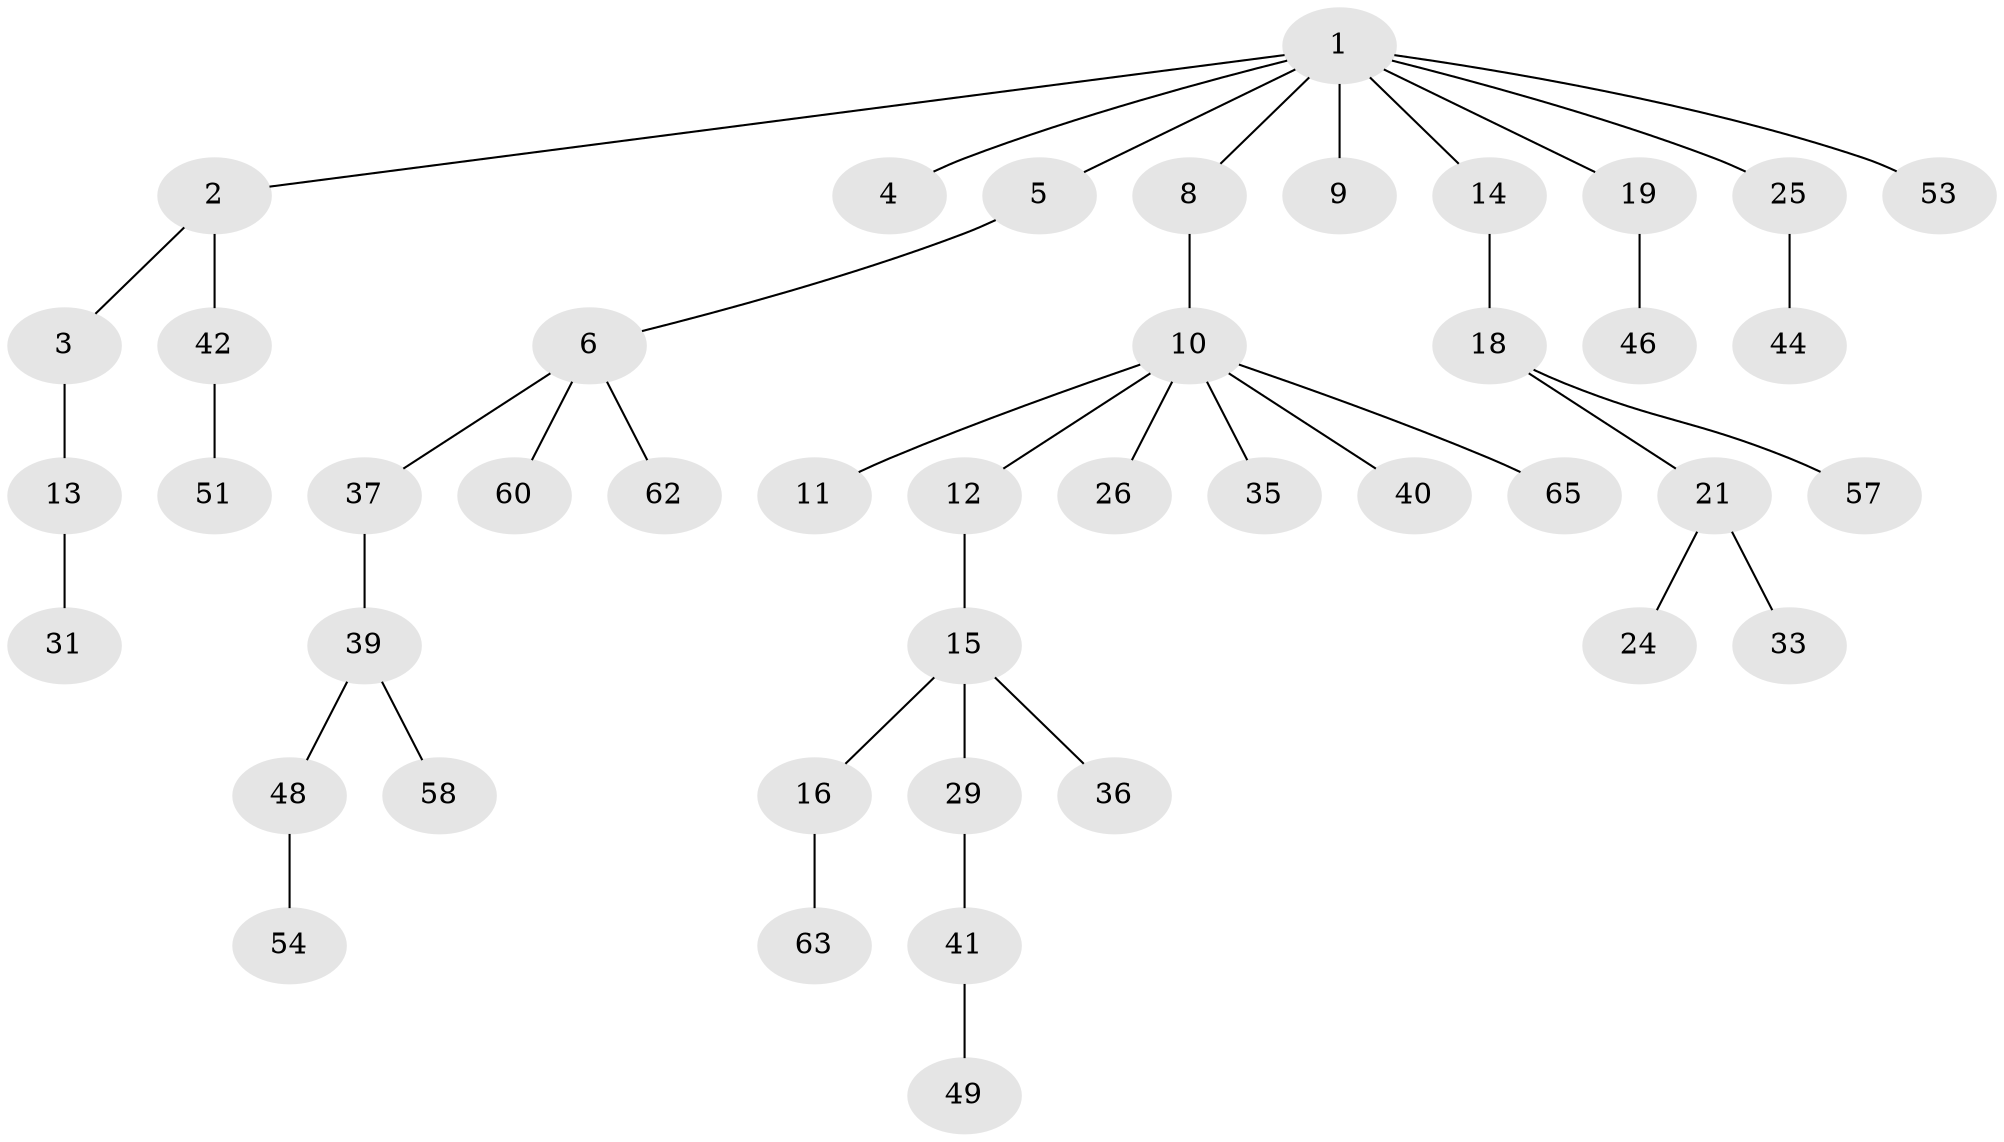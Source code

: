 // Generated by graph-tools (version 1.1) at 2025/24/03/03/25 07:24:05]
// undirected, 44 vertices, 43 edges
graph export_dot {
graph [start="1"]
  node [color=gray90,style=filled];
  1 [super="+17"];
  2 [super="+43"];
  3 [super="+7"];
  4 [super="+28"];
  5 [super="+69"];
  6 [super="+32"];
  8;
  9 [super="+45"];
  10 [super="+30"];
  11 [super="+20"];
  12 [super="+55"];
  13;
  14 [super="+70"];
  15 [super="+22"];
  16 [super="+23"];
  18 [super="+27"];
  19;
  21 [super="+47"];
  24;
  25 [super="+38"];
  26;
  29 [super="+34"];
  31 [super="+68"];
  33;
  35;
  36;
  37 [super="+52"];
  39 [super="+59"];
  40 [super="+56"];
  41;
  42 [super="+61"];
  44 [super="+64"];
  46;
  48 [super="+50"];
  49 [super="+66"];
  51;
  53;
  54;
  57;
  58;
  60 [super="+67"];
  62;
  63;
  65;
  1 -- 2;
  1 -- 4;
  1 -- 5;
  1 -- 8;
  1 -- 9;
  1 -- 14;
  1 -- 19;
  1 -- 25;
  1 -- 53;
  2 -- 3;
  2 -- 42;
  3 -- 13;
  5 -- 6;
  6 -- 37;
  6 -- 62;
  6 -- 60;
  8 -- 10;
  10 -- 11;
  10 -- 12;
  10 -- 26;
  10 -- 35;
  10 -- 40;
  10 -- 65;
  12 -- 15;
  13 -- 31;
  14 -- 18;
  15 -- 16;
  15 -- 29;
  15 -- 36;
  16 -- 63;
  18 -- 21;
  18 -- 57;
  19 -- 46;
  21 -- 24;
  21 -- 33;
  25 -- 44;
  29 -- 41;
  37 -- 39;
  39 -- 48;
  39 -- 58;
  41 -- 49;
  42 -- 51;
  48 -- 54;
}
